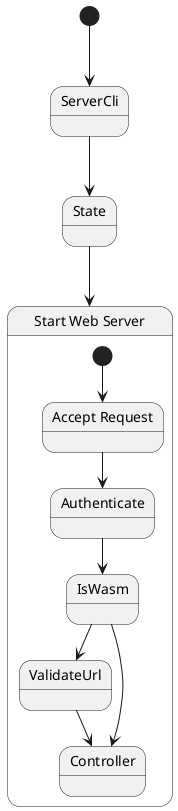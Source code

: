 @startuml
state "State" as State

[*] --> ServerCli
ServerCli --> State
State --> WebServer


state "Start Web Server" as WebServer {
  state "Accept Request" as Accept
  [*] --> Accept
  Accept --> Authenticate
  Authenticate --> IsWasm
  IsWasm --> ValidateUrl
  ValidateUrl --> Controller
  IsWasm --> Controller
  
}
@enduml
